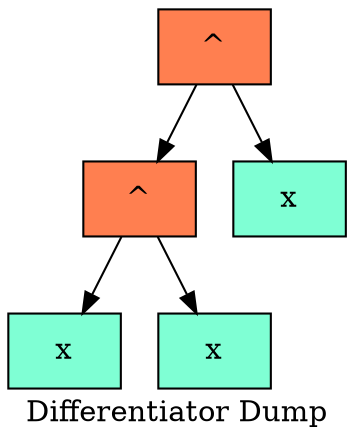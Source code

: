   digraph tree  {
  node[   shape     = "Mrecord",  style     = "filled",  fillcolor = "aqua",  fontcolor = "#000000",  margin    = "0.075"];
  rankdir   = "TB";

  label     = "Differentiator Dump";
"node0" [shape = "record", label = "{^}", fillcolor = "coral"]
"node1" [shape = "record", label = "{^}", fillcolor = "coral"]
"node2" [shape = "record", label = "{x}", fillcolor = "aquamarine"]
"node1" -> "node2"
"node3" [shape = "record", label = "{x}", fillcolor = "aquamarine"]
"node1" -> "node3"
"node0" -> "node1"
"node4" [shape = "record", label = "{x}", fillcolor = "aquamarine"]
"node0" -> "node4"
  }